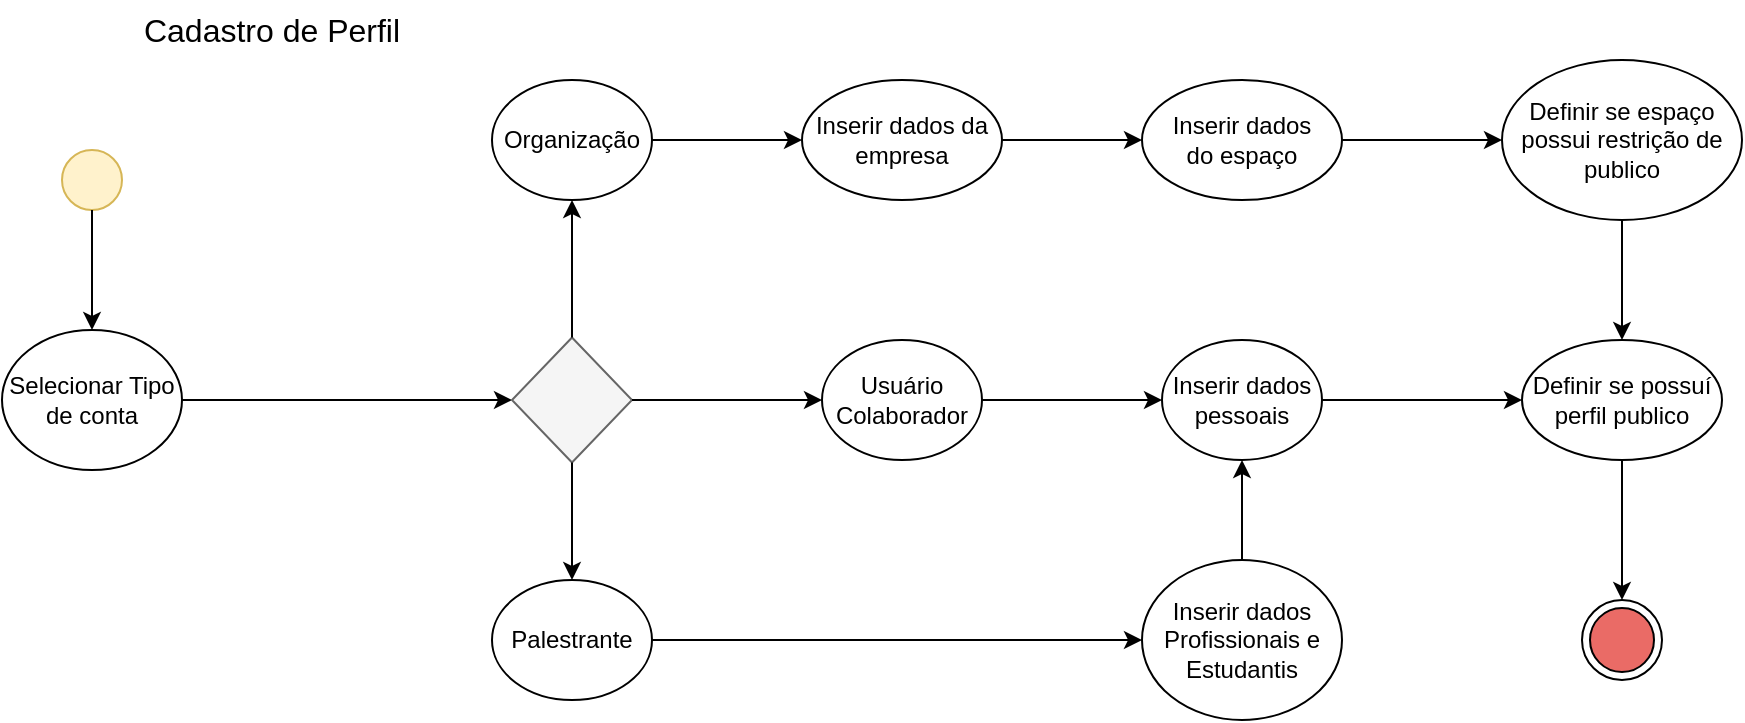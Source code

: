 <mxfile version="21.3.5" type="device">
  <diagram name="Page-1" id="Exel6Lu437saFhPhw5Wv">
    <mxGraphModel dx="993" dy="463" grid="1" gridSize="10" guides="1" tooltips="1" connect="1" arrows="1" fold="1" page="1" pageScale="1" pageWidth="850" pageHeight="1100" math="0" shadow="0">
      <root>
        <mxCell id="0" />
        <mxCell id="1" parent="0" />
        <mxCell id="c_0RE6k-SFJ1jQPWBxgO-1" value="" style="ellipse;whiteSpace=wrap;html=1;aspect=fixed;fillColor=#fff2cc;strokeColor=#d6b656;" parent="1" vertex="1">
          <mxGeometry x="140" y="115" width="30" height="30" as="geometry" />
        </mxCell>
        <mxCell id="WKzTmeHW0FBy36pTzzLP-5" value="" style="edgeStyle=orthogonalEdgeStyle;rounded=0;orthogonalLoop=1;jettySize=auto;html=1;" edge="1" parent="1" source="c_0RE6k-SFJ1jQPWBxgO-2" target="c_0RE6k-SFJ1jQPWBxgO-37">
          <mxGeometry relative="1" as="geometry" />
        </mxCell>
        <mxCell id="c_0RE6k-SFJ1jQPWBxgO-2" value="Inserir dados pessoais" style="ellipse;whiteSpace=wrap;html=1;" parent="1" vertex="1">
          <mxGeometry x="690" y="210" width="80" height="60" as="geometry" />
        </mxCell>
        <mxCell id="c_0RE6k-SFJ1jQPWBxgO-3" value="" style="endArrow=classic;html=1;rounded=0;exitX=0.5;exitY=1;exitDx=0;exitDy=0;entryX=0.5;entryY=0;entryDx=0;entryDy=0;" parent="1" source="c_0RE6k-SFJ1jQPWBxgO-1" target="c_0RE6k-SFJ1jQPWBxgO-4" edge="1">
          <mxGeometry width="50" height="50" relative="1" as="geometry">
            <mxPoint x="415" y="265" as="sourcePoint" />
            <mxPoint x="465" y="215" as="targetPoint" />
          </mxGeometry>
        </mxCell>
        <mxCell id="c_0RE6k-SFJ1jQPWBxgO-10" value="" style="edgeStyle=orthogonalEdgeStyle;rounded=0;orthogonalLoop=1;jettySize=auto;html=1;entryX=0;entryY=0.5;entryDx=0;entryDy=0;" parent="1" source="c_0RE6k-SFJ1jQPWBxgO-4" target="c_0RE6k-SFJ1jQPWBxgO-20" edge="1">
          <mxGeometry relative="1" as="geometry">
            <mxPoint x="450" y="240" as="targetPoint" />
          </mxGeometry>
        </mxCell>
        <mxCell id="c_0RE6k-SFJ1jQPWBxgO-4" value="Selecionar Tipo de conta" style="ellipse;whiteSpace=wrap;html=1;" parent="1" vertex="1">
          <mxGeometry x="110" y="205" width="90" height="70" as="geometry" />
        </mxCell>
        <mxCell id="c_0RE6k-SFJ1jQPWBxgO-20" value="" style="rhombus;whiteSpace=wrap;html=1;labelBackgroundColor=none;labelBorderColor=none;fillColor=#f5f5f5;strokeColor=#666666;fontColor=#333333;" parent="1" vertex="1">
          <mxGeometry x="365" y="208.75" width="60" height="62.5" as="geometry" />
        </mxCell>
        <mxCell id="c_0RE6k-SFJ1jQPWBxgO-21" value="" style="endArrow=classic;html=1;rounded=0;exitX=0.5;exitY=1;exitDx=0;exitDy=0;entryX=0.5;entryY=0;entryDx=0;entryDy=0;" parent="1" source="c_0RE6k-SFJ1jQPWBxgO-20" target="c_0RE6k-SFJ1jQPWBxgO-22" edge="1">
          <mxGeometry width="50" height="50" relative="1" as="geometry">
            <mxPoint x="400" y="240" as="sourcePoint" />
            <mxPoint x="395" y="340" as="targetPoint" />
          </mxGeometry>
        </mxCell>
        <mxCell id="c_0RE6k-SFJ1jQPWBxgO-22" value="Palestrante" style="ellipse;whiteSpace=wrap;html=1;" parent="1" vertex="1">
          <mxGeometry x="355" y="330" width="80" height="60" as="geometry" />
        </mxCell>
        <mxCell id="c_0RE6k-SFJ1jQPWBxgO-25" value="Usuário Colaborador" style="ellipse;whiteSpace=wrap;html=1;" parent="1" vertex="1">
          <mxGeometry x="520" y="210" width="80" height="60" as="geometry" />
        </mxCell>
        <mxCell id="c_0RE6k-SFJ1jQPWBxgO-27" value="Organização" style="ellipse;whiteSpace=wrap;html=1;" parent="1" vertex="1">
          <mxGeometry x="355" y="80" width="80" height="60" as="geometry" />
        </mxCell>
        <mxCell id="c_0RE6k-SFJ1jQPWBxgO-28" value="" style="endArrow=classic;html=1;rounded=0;entryX=0;entryY=0.5;entryDx=0;entryDy=0;exitX=1;exitY=0.5;exitDx=0;exitDy=0;" parent="1" source="c_0RE6k-SFJ1jQPWBxgO-20" target="c_0RE6k-SFJ1jQPWBxgO-25" edge="1">
          <mxGeometry width="50" height="50" relative="1" as="geometry">
            <mxPoint x="430" y="241" as="sourcePoint" />
            <mxPoint x="450" y="190" as="targetPoint" />
          </mxGeometry>
        </mxCell>
        <mxCell id="c_0RE6k-SFJ1jQPWBxgO-29" value="" style="endArrow=classic;html=1;rounded=0;entryX=0.5;entryY=1;entryDx=0;entryDy=0;exitX=0.5;exitY=0;exitDx=0;exitDy=0;" parent="1" source="c_0RE6k-SFJ1jQPWBxgO-20" target="c_0RE6k-SFJ1jQPWBxgO-27" edge="1">
          <mxGeometry width="50" height="50" relative="1" as="geometry">
            <mxPoint x="400" y="240" as="sourcePoint" />
            <mxPoint x="450" y="190" as="targetPoint" />
          </mxGeometry>
        </mxCell>
        <mxCell id="c_0RE6k-SFJ1jQPWBxgO-30" value="" style="endArrow=classic;html=1;rounded=0;exitX=1;exitY=0.5;exitDx=0;exitDy=0;entryX=0;entryY=0.5;entryDx=0;entryDy=0;" parent="1" source="c_0RE6k-SFJ1jQPWBxgO-22" target="c_0RE6k-SFJ1jQPWBxgO-31" edge="1">
          <mxGeometry width="50" height="50" relative="1" as="geometry">
            <mxPoint x="480" y="370" as="sourcePoint" />
            <mxPoint x="560" y="370" as="targetPoint" />
          </mxGeometry>
        </mxCell>
        <mxCell id="c_0RE6k-SFJ1jQPWBxgO-31" value="Inserir dados Profissionais e Estudantis" style="ellipse;whiteSpace=wrap;html=1;" parent="1" vertex="1">
          <mxGeometry x="680" y="320" width="100" height="80" as="geometry" />
        </mxCell>
        <mxCell id="WKzTmeHW0FBy36pTzzLP-7" value="" style="edgeStyle=orthogonalEdgeStyle;rounded=0;orthogonalLoop=1;jettySize=auto;html=1;" edge="1" parent="1" source="c_0RE6k-SFJ1jQPWBxgO-34" target="WKzTmeHW0FBy36pTzzLP-6">
          <mxGeometry relative="1" as="geometry" />
        </mxCell>
        <mxCell id="c_0RE6k-SFJ1jQPWBxgO-34" value="Inserir dados&lt;br&gt;do espaço" style="ellipse;whiteSpace=wrap;html=1;" parent="1" vertex="1">
          <mxGeometry x="680" y="80" width="100" height="60" as="geometry" />
        </mxCell>
        <mxCell id="c_0RE6k-SFJ1jQPWBxgO-35" value="" style="endArrow=classic;html=1;rounded=0;exitX=1;exitY=0.5;exitDx=0;exitDy=0;entryX=0;entryY=0.5;entryDx=0;entryDy=0;" parent="1" source="c_0RE6k-SFJ1jQPWBxgO-27" target="WKzTmeHW0FBy36pTzzLP-2" edge="1">
          <mxGeometry width="50" height="50" relative="1" as="geometry">
            <mxPoint x="400" y="260" as="sourcePoint" />
            <mxPoint x="460" y="30" as="targetPoint" />
          </mxGeometry>
        </mxCell>
        <mxCell id="c_0RE6k-SFJ1jQPWBxgO-37" value="Definir se possuí perfil publico" style="ellipse;whiteSpace=wrap;html=1;" parent="1" vertex="1">
          <mxGeometry x="870" y="210" width="100" height="60" as="geometry" />
        </mxCell>
        <mxCell id="c_0RE6k-SFJ1jQPWBxgO-40" value="" style="endArrow=classic;html=1;rounded=0;exitX=1;exitY=0.5;exitDx=0;exitDy=0;entryX=0;entryY=0.5;entryDx=0;entryDy=0;" parent="1" source="c_0RE6k-SFJ1jQPWBxgO-25" edge="1" target="c_0RE6k-SFJ1jQPWBxgO-2">
          <mxGeometry width="50" height="50" relative="1" as="geometry">
            <mxPoint x="590" y="280" as="sourcePoint" />
            <mxPoint x="670" y="220" as="targetPoint" />
          </mxGeometry>
        </mxCell>
        <mxCell id="c_0RE6k-SFJ1jQPWBxgO-41" value="" style="endArrow=classic;html=1;rounded=0;exitX=0.5;exitY=0;exitDx=0;exitDy=0;entryX=0.5;entryY=1;entryDx=0;entryDy=0;" parent="1" source="c_0RE6k-SFJ1jQPWBxgO-31" edge="1" target="c_0RE6k-SFJ1jQPWBxgO-2">
          <mxGeometry width="50" height="50" relative="1" as="geometry">
            <mxPoint x="770" y="249" as="sourcePoint" />
            <mxPoint x="820" y="360" as="targetPoint" />
          </mxGeometry>
        </mxCell>
        <mxCell id="c_0RE6k-SFJ1jQPWBxgO-43" value="" style="ellipse;html=1;shape=endState;fillColor=#EA6B66;strokeColor=#000000;fillStyle=auto;" parent="1" vertex="1">
          <mxGeometry x="900" y="340" width="40" height="40" as="geometry" />
        </mxCell>
        <mxCell id="c_0RE6k-SFJ1jQPWBxgO-44" value="" style="endArrow=classic;html=1;rounded=0;entryX=0.5;entryY=0;entryDx=0;entryDy=0;exitX=0.5;exitY=1;exitDx=0;exitDy=0;" parent="1" target="c_0RE6k-SFJ1jQPWBxgO-43" edge="1" source="c_0RE6k-SFJ1jQPWBxgO-37">
          <mxGeometry width="50" height="50" relative="1" as="geometry">
            <mxPoint x="1040" y="250" as="sourcePoint" />
            <mxPoint x="920" y="220" as="targetPoint" />
          </mxGeometry>
        </mxCell>
        <mxCell id="c_0RE6k-SFJ1jQPWBxgO-45" value="Cadastro de Perfil" style="text;html=1;strokeColor=none;fillColor=none;align=center;verticalAlign=middle;whiteSpace=wrap;rounded=0;fontSize=16;" parent="1" vertex="1">
          <mxGeometry x="170" y="40" width="150" height="30" as="geometry" />
        </mxCell>
        <mxCell id="WKzTmeHW0FBy36pTzzLP-4" value="" style="edgeStyle=orthogonalEdgeStyle;rounded=0;orthogonalLoop=1;jettySize=auto;html=1;entryX=0;entryY=0.5;entryDx=0;entryDy=0;" edge="1" parent="1" source="WKzTmeHW0FBy36pTzzLP-2" target="c_0RE6k-SFJ1jQPWBxgO-34">
          <mxGeometry relative="1" as="geometry">
            <mxPoint x="670" y="110" as="targetPoint" />
          </mxGeometry>
        </mxCell>
        <mxCell id="WKzTmeHW0FBy36pTzzLP-2" value="Inserir dados da empresa" style="ellipse;whiteSpace=wrap;html=1;" vertex="1" parent="1">
          <mxGeometry x="510" y="80" width="100" height="60" as="geometry" />
        </mxCell>
        <mxCell id="WKzTmeHW0FBy36pTzzLP-8" value="" style="edgeStyle=orthogonalEdgeStyle;rounded=0;orthogonalLoop=1;jettySize=auto;html=1;" edge="1" parent="1" source="WKzTmeHW0FBy36pTzzLP-6" target="c_0RE6k-SFJ1jQPWBxgO-37">
          <mxGeometry relative="1" as="geometry" />
        </mxCell>
        <mxCell id="WKzTmeHW0FBy36pTzzLP-6" value="Definir se espaço possui restrição de publico" style="ellipse;whiteSpace=wrap;html=1;" vertex="1" parent="1">
          <mxGeometry x="860" y="70" width="120" height="80" as="geometry" />
        </mxCell>
      </root>
    </mxGraphModel>
  </diagram>
</mxfile>

